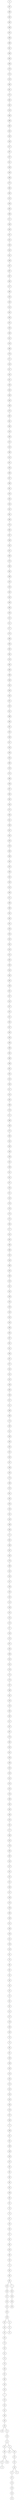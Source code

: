 graph DFS_I_grafoGeografico_500_20  {
0;
497;
496;
495;
490;
468;
455;
489;
498;
491;
499;
494;
466;
478;
474;
476;
483;
481;
472;
462;
492;
479;
480;
469;
465;
454;
433;
428;
417;
397;
437;
451;
436;
448;
486;
473;
484;
493;
470;
459;
463;
488;
471;
458;
456;
447;
452;
440;
425;
431;
446;
457;
467;
487;
485;
477;
460;
453;
429;
414;
405;
363;
352;
443;
449;
422;
418;
398;
378;
371;
416;
427;
442;
441;
430;
434;
438;
445;
439;
475;
482;
461;
464;
419;
400;
413;
410;
396;
415;
401;
403;
408;
407;
399;
391;
420;
404;
444;
402;
361;
386;
374;
365;
367;
358;
432;
421;
390;
370;
394;
392;
406;
423;
424;
450;
435;
409;
380;
426;
412;
411;
377;
373;
388;
395;
393;
382;
379;
362;
369;
366;
356;
355;
350;
345;
331;
323;
351;
368;
384;
381;
353;
346;
357;
343;
336;
354;
360;
376;
375;
389;
349;
387;
385;
383;
344;
372;
364;
341;
338;
337;
335;
320;
319;
359;
339;
340;
325;
348;
342;
328;
313;
308;
311;
296;
306;
282;
295;
291;
329;
334;
333;
332;
318;
312;
305;
330;
324;
265;
262;
258;
301;
347;
310;
327;
322;
321;
304;
307;
300;
293;
299;
289;
285;
288;
298;
302;
292;
316;
326;
317;
314;
283;
269;
279;
271;
266;
259;
272;
294;
254;
250;
248;
239;
242;
238;
231;
201;
237;
233;
221;
216;
276;
278;
273;
275;
284;
277;
315;
303;
290;
286;
235;
228;
309;
243;
249;
218;
251;
245;
236;
234;
220;
229;
253;
240;
268;
264;
287;
281;
241;
280;
267;
257;
244;
222;
225;
256;
260;
246;
227;
211;
209;
206;
174;
193;
212;
230;
200;
205;
232;
203;
197;
198;
183;
173;
196;
270;
261;
195;
204;
156;
191;
149;
169;
168;
171;
202;
189;
187;
163;
176;
186;
155;
154;
147;
158;
150;
142;
114;
136;
132;
122;
113;
97;
126;
175;
207;
194;
208;
224;
215;
178;
172;
170;
167;
166;
161;
143;
123;
185;
192;
217;
247;
297;
274;
263;
255;
252;
226;
199;
223;
219;
214;
213;
210;
134;
188;
182;
190;
184;
153;
181;
177;
180;
152;
179;
165;
162;
144;
127;
101;
131;
151;
164;
137;
146;
110;
128;
160;
159;
121;
148;
140;
141;
129;
118;
91;
78;
66;
60;
50;
46;
44;
32;
15;
65;
82;
111;
117;
116;
105;
103;
79;
73;
96;
95;
130;
138;
133;
115;
145;
112;
125;
124;
120;
104;
119;
107;
100;
77;
108;
61;
94;
109;
139;
135;
157;
80;
86;
98;
88;
85;
106;
99;
92;
76;
75;
67;
58;
69;
87;
93;
83;
102;
89;
30;
71;
62;
90;
84;
28;
56;
57;
53;
52;
63;
48;
55;
45;
42;
43;
74;
35;
51;
72;
70;
49;
81;
68;
26;
25;
7;
23;
54;
41;
38;
40;
34;
16;
11;
10;
4;
21;
36;
33;
27;
3;
13;
2;
47;
20;
31;
22;
18;
17;
37;
14;
19;
24;
12;
5;
6;
9;
8;
1;
64;
59;
39;
29;
0 -- 497;
497 -- 496;
496 -- 495;
495 -- 490;
490 -- 468;
468 -- 455;
455 -- 489;
489 -- 498;
498 -- 491;
491 -- 499;
499 -- 494;
494 -- 466;
466 -- 478;
478 -- 474;
474 -- 476;
476 -- 483;
483 -- 481;
481 -- 472;
472 -- 462;
462 -- 492;
492 -- 479;
479 -- 480;
480 -- 469;
469 -- 465;
465 -- 454;
454 -- 433;
433 -- 428;
428 -- 417;
417 -- 397;
397 -- 437;
437 -- 451;
451 -- 436;
436 -- 448;
448 -- 486;
486 -- 473;
473 -- 484;
484 -- 493;
493 -- 470;
470 -- 459;
459 -- 463;
463 -- 488;
488 -- 471;
471 -- 458;
458 -- 456;
456 -- 447;
447 -- 452;
452 -- 440;
440 -- 425;
425 -- 431;
431 -- 446;
446 -- 457;
457 -- 467;
467 -- 487;
487 -- 485;
485 -- 477;
477 -- 460;
460 -- 453;
453 -- 429;
429 -- 414;
414 -- 405;
405 -- 363;
363 -- 352;
352 -- 443;
443 -- 449;
449 -- 422;
422 -- 418;
418 -- 398;
398 -- 378;
378 -- 371;
371 -- 416;
416 -- 427;
427 -- 442;
442 -- 441;
441 -- 430;
430 -- 434;
434 -- 438;
438 -- 445;
445 -- 439;
439 -- 475;
475 -- 482;
482 -- 461;
461 -- 464;
464 -- 419;
419 -- 400;
400 -- 413;
413 -- 410;
410 -- 396;
396 -- 415;
415 -- 401;
401 -- 403;
403 -- 408;
408 -- 407;
407 -- 399;
399 -- 391;
391 -- 420;
420 -- 404;
404 -- 444;
444 -- 402;
402 -- 361;
361 -- 386;
386 -- 374;
374 -- 365;
365 -- 367;
367 -- 358;
358 -- 432;
432 -- 421;
421 -- 390;
390 -- 370;
370 -- 394;
394 -- 392;
392 -- 406;
406 -- 423;
423 -- 424;
424 -- 450;
450 -- 435;
435 -- 409;
409 -- 380;
380 -- 426;
426 -- 412;
412 -- 411;
411 -- 377;
377 -- 373;
373 -- 388;
388 -- 395;
395 -- 393;
393 -- 382;
382 -- 379;
379 -- 362;
362 -- 369;
369 -- 366;
366 -- 356;
356 -- 355;
355 -- 350;
350 -- 345;
345 -- 331;
331 -- 323;
323 -- 351;
351 -- 368;
368 -- 384;
384 -- 381;
381 -- 353;
353 -- 346;
346 -- 357;
357 -- 343;
343 -- 336;
336 -- 354;
354 -- 360;
360 -- 376;
376 -- 375;
375 -- 389;
389 -- 349;
349 -- 387;
387 -- 385;
385 -- 383;
383 -- 344;
344 -- 372;
372 -- 364;
364 -- 341;
341 -- 338;
338 -- 337;
337 -- 335;
335 -- 320;
320 -- 319;
319 -- 359;
359 -- 339;
339 -- 340;
340 -- 325;
325 -- 348;
348 -- 342;
342 -- 328;
328 -- 313;
313 -- 308;
308 -- 311;
311 -- 296;
296 -- 306;
306 -- 282;
282 -- 295;
295 -- 291;
291 -- 329;
329 -- 334;
334 -- 333;
333 -- 332;
332 -- 318;
318 -- 312;
312 -- 305;
305 -- 330;
330 -- 324;
324 -- 265;
265 -- 262;
262 -- 258;
258 -- 301;
301 -- 347;
347 -- 310;
310 -- 327;
327 -- 322;
322 -- 321;
321 -- 304;
304 -- 307;
307 -- 300;
300 -- 293;
293 -- 299;
299 -- 289;
289 -- 285;
285 -- 288;
288 -- 298;
298 -- 302;
302 -- 292;
292 -- 316;
316 -- 326;
326 -- 317;
317 -- 314;
314 -- 283;
283 -- 269;
269 -- 279;
279 -- 271;
271 -- 266;
266 -- 259;
259 -- 272;
272 -- 294;
294 -- 254;
254 -- 250;
250 -- 248;
248 -- 239;
239 -- 242;
242 -- 238;
238 -- 231;
231 -- 201;
201 -- 237;
237 -- 233;
233 -- 221;
221 -- 216;
216 -- 276;
276 -- 278;
278 -- 273;
273 -- 275;
275 -- 284;
284 -- 277;
277 -- 315;
315 -- 303;
303 -- 290;
290 -- 286;
286 -- 235;
235 -- 228;
228 -- 309;
309 -- 243;
243 -- 249;
249 -- 218;
218 -- 251;
251 -- 245;
245 -- 236;
236 -- 234;
234 -- 220;
220 -- 229;
229 -- 253;
253 -- 240;
240 -- 268;
268 -- 264;
264 -- 287;
287 -- 281;
281 -- 241;
241 -- 280;
280 -- 267;
267 -- 257;
257 -- 244;
244 -- 222;
222 -- 225;
225 -- 256;
256 -- 260;
260 -- 246;
246 -- 227;
227 -- 211;
211 -- 209;
209 -- 206;
206 -- 174;
174 -- 193;
193 -- 212;
212 -- 230;
230 -- 200;
200 -- 205;
205 -- 232;
232 -- 203;
203 -- 197;
197 -- 198;
198 -- 183;
183 -- 173;
173 -- 196;
196 -- 270;
270 -- 261;
261 -- 195;
195 -- 204;
204 -- 156;
156 -- 191;
191 -- 149;
149 -- 169;
169 -- 168;
168 -- 171;
171 -- 202;
202 -- 189;
189 -- 187;
187 -- 163;
163 -- 176;
176 -- 186;
186 -- 155;
155 -- 154;
154 -- 147;
147 -- 158;
158 -- 150;
150 -- 142;
142 -- 114;
114 -- 136;
136 -- 132;
132 -- 122;
122 -- 113;
113 -- 97;
97 -- 126;
126 -- 175;
175 -- 207;
207 -- 194;
194 -- 208;
208 -- 224;
224 -- 215;
215 -- 178;
178 -- 172;
172 -- 170;
170 -- 167;
167 -- 166;
166 -- 161;
161 -- 143;
143 -- 123;
123 -- 185;
185 -- 192;
192 -- 217;
217 -- 247;
247 -- 297;
297 -- 274;
274 -- 263;
263 -- 255;
255 -- 252;
252 -- 226;
226 -- 199;
199 -- 223;
223 -- 219;
219 -- 214;
214 -- 213;
213 -- 210;
210 -- 134;
134 -- 188;
188 -- 182;
182 -- 190;
190 -- 184;
184 -- 153;
153 -- 181;
181 -- 177;
177 -- 180;
180 -- 152;
152 -- 179;
179 -- 165;
165 -- 162;
162 -- 144;
144 -- 127;
127 -- 101;
101 -- 131;
131 -- 151;
151 -- 164;
164 -- 137;
137 -- 146;
146 -- 110;
110 -- 128;
128 -- 160;
160 -- 159;
159 -- 121;
121 -- 148;
148 -- 140;
140 -- 141;
141 -- 129;
129 -- 118;
118 -- 91;
91 -- 78;
78 -- 66;
66 -- 60;
60 -- 50;
50 -- 46;
46 -- 44;
44 -- 32;
32 -- 15;
15 -- 65;
65 -- 82;
82 -- 111;
111 -- 117;
117 -- 116;
116 -- 105;
105 -- 103;
103 -- 79;
79 -- 73;
73 -- 96;
96 -- 95;
95 -- 130;
130 -- 138;
138 -- 133;
133 -- 115;
115 -- 145;
145 -- 112;
112 -- 125;
125 -- 124;
124 -- 120;
120 -- 104;
104 -- 119;
119 -- 107;
107 -- 100;
100 -- 77;
77 -- 108;
108 -- 61;
61 -- 94;
94 -- 109;
109 -- 139;
139 -- 135;
135 -- 157;
157 -- 80;
80 -- 86;
86 -- 98;
98 -- 88;
88 -- 85;
85 -- 106;
106 -- 99;
99 -- 92;
92 -- 76;
76 -- 75;
75 -- 67;
67 -- 58;
58 -- 69;
69 -- 87;
87 -- 93;
93 -- 83;
83 -- 102;
102 -- 89;
89 -- 30;
30 -- 71;
71 -- 62;
62 -- 90;
90 -- 84;
84 -- 28;
28 -- 56;
56 -- 57;
57 -- 53;
53 -- 52;
52 -- 63;
63 -- 48;
48 -- 55;
55 -- 45;
45 -- 42;
42 -- 43;
43 -- 74;
74 -- 35;
35 -- 51;
51 -- 72;
72 -- 70;
70 -- 49;
49 -- 81;
81 -- 68;
68 -- 26;
26 -- 25;
25 -- 7;
7 -- 23;
23 -- 54;
54 -- 41;
41 -- 38;
38 -- 40;
40 -- 34;
34 -- 16;
34 -- 11;
11 -- 10;
10 -- 4;
4 -- 21;
21 -- 36;
36 -- 33;
33 -- 27;
27 -- 3;
33 -- 13;
4 -- 2;
2 -- 47;
2 -- 20;
20 -- 31;
31 -- 22;
22 -- 18;
18 -- 17;
17 -- 37;
37 -- 14;
14 -- 19;
19 -- 24;
24 -- 12;
18 -- 5;
48 -- 6;
6 -- 9;
9 -- 8;
84 -- 1;
1 -- 64;
64 -- 59;
59 -- 39;
39 -- 29;
}